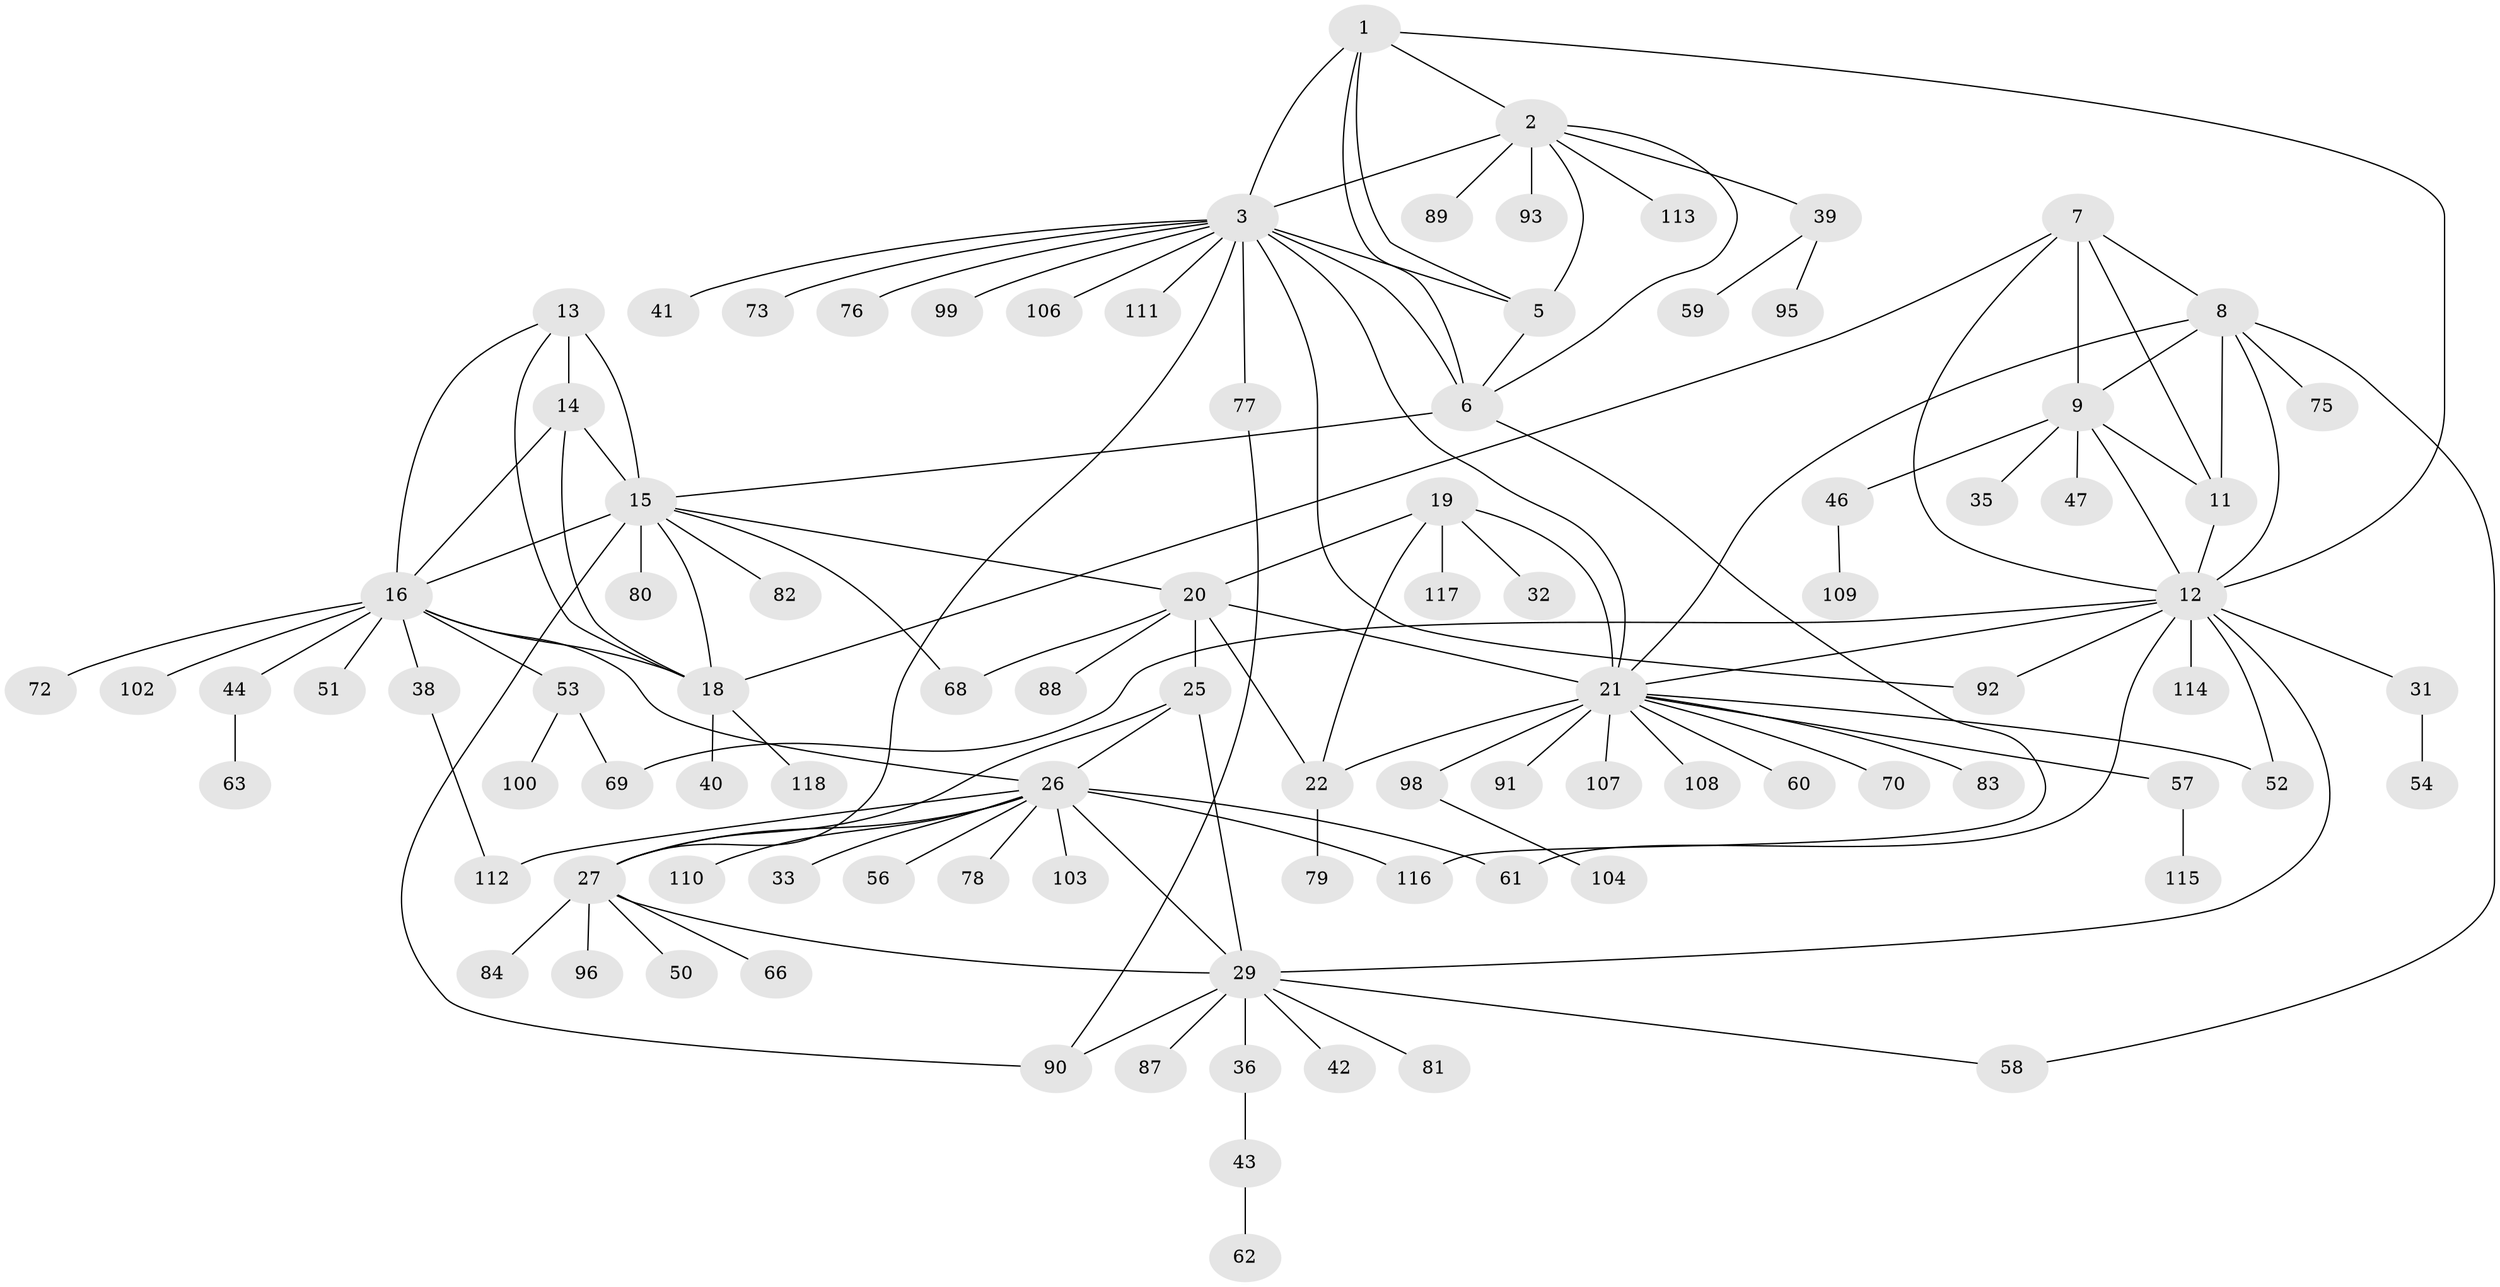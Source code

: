 // Generated by graph-tools (version 1.1) at 2025/52/02/27/25 19:52:17]
// undirected, 94 vertices, 134 edges
graph export_dot {
graph [start="1"]
  node [color=gray90,style=filled];
  1 [super="+101"];
  2 [super="+45"];
  3 [super="+4"];
  5;
  6 [super="+34"];
  7;
  8 [super="+49"];
  9 [super="+10"];
  11;
  12 [super="+48"];
  13 [super="+105"];
  14;
  15 [super="+17"];
  16 [super="+37"];
  18;
  19;
  20 [super="+23"];
  21 [super="+24"];
  22;
  25 [super="+28"];
  26 [super="+85"];
  27 [super="+67"];
  29 [super="+30"];
  31;
  32;
  33;
  35;
  36;
  38;
  39;
  40;
  41;
  42;
  43 [super="+55"];
  44;
  46 [super="+94"];
  47;
  50;
  51;
  52;
  53 [super="+65"];
  54;
  56 [super="+64"];
  57;
  58;
  59;
  60;
  61;
  62 [super="+71"];
  63;
  66 [super="+74"];
  68;
  69;
  70;
  72;
  73;
  75;
  76;
  77;
  78;
  79;
  80 [super="+86"];
  81;
  82;
  83;
  84;
  87;
  88;
  89;
  90 [super="+119"];
  91;
  92;
  93 [super="+97"];
  95;
  96;
  98;
  99;
  100;
  102;
  103;
  104 [super="+120"];
  106;
  107;
  108;
  109;
  110;
  111;
  112;
  113;
  114;
  115;
  116;
  117;
  118;
  1 -- 2;
  1 -- 3 [weight=2];
  1 -- 5;
  1 -- 6;
  1 -- 12 [weight=2];
  2 -- 3 [weight=2];
  2 -- 5;
  2 -- 6;
  2 -- 39;
  2 -- 89;
  2 -- 93;
  2 -- 113;
  3 -- 5 [weight=2];
  3 -- 6 [weight=2];
  3 -- 27;
  3 -- 73;
  3 -- 77;
  3 -- 92;
  3 -- 99;
  3 -- 111;
  3 -- 41;
  3 -- 106;
  3 -- 76;
  3 -- 21;
  5 -- 6;
  6 -- 15;
  6 -- 116;
  7 -- 8;
  7 -- 9 [weight=2];
  7 -- 11;
  7 -- 12;
  7 -- 18;
  8 -- 9 [weight=2];
  8 -- 11;
  8 -- 12;
  8 -- 21;
  8 -- 58;
  8 -- 75;
  9 -- 11 [weight=2];
  9 -- 12 [weight=2];
  9 -- 46;
  9 -- 35;
  9 -- 47;
  11 -- 12;
  12 -- 31;
  12 -- 52;
  12 -- 61;
  12 -- 92;
  12 -- 114;
  12 -- 69;
  12 -- 21;
  12 -- 29;
  13 -- 14;
  13 -- 15 [weight=2];
  13 -- 16;
  13 -- 18;
  14 -- 15 [weight=2];
  14 -- 16;
  14 -- 18;
  15 -- 16 [weight=2];
  15 -- 18 [weight=2];
  15 -- 68;
  15 -- 80;
  15 -- 82;
  15 -- 90;
  15 -- 20;
  16 -- 18;
  16 -- 26;
  16 -- 38;
  16 -- 44;
  16 -- 51;
  16 -- 53;
  16 -- 72;
  16 -- 102;
  18 -- 40;
  18 -- 118;
  19 -- 20 [weight=2];
  19 -- 21 [weight=2];
  19 -- 22;
  19 -- 32;
  19 -- 117;
  20 -- 21 [weight=4];
  20 -- 22 [weight=2];
  20 -- 25;
  20 -- 68;
  20 -- 88;
  21 -- 22 [weight=2];
  21 -- 70;
  21 -- 83;
  21 -- 91;
  21 -- 107;
  21 -- 98;
  21 -- 108;
  21 -- 52;
  21 -- 57;
  21 -- 60;
  22 -- 79;
  25 -- 26 [weight=2];
  25 -- 27 [weight=2];
  25 -- 29 [weight=4];
  26 -- 27;
  26 -- 29 [weight=2];
  26 -- 33;
  26 -- 56;
  26 -- 61;
  26 -- 78;
  26 -- 103;
  26 -- 110;
  26 -- 112;
  26 -- 116;
  27 -- 29 [weight=2];
  27 -- 50;
  27 -- 66;
  27 -- 84;
  27 -- 96;
  29 -- 36;
  29 -- 42;
  29 -- 58;
  29 -- 87;
  29 -- 90;
  29 -- 81;
  31 -- 54;
  36 -- 43;
  38 -- 112;
  39 -- 59;
  39 -- 95;
  43 -- 62;
  44 -- 63;
  46 -- 109;
  53 -- 69;
  53 -- 100;
  57 -- 115;
  77 -- 90;
  98 -- 104;
}
